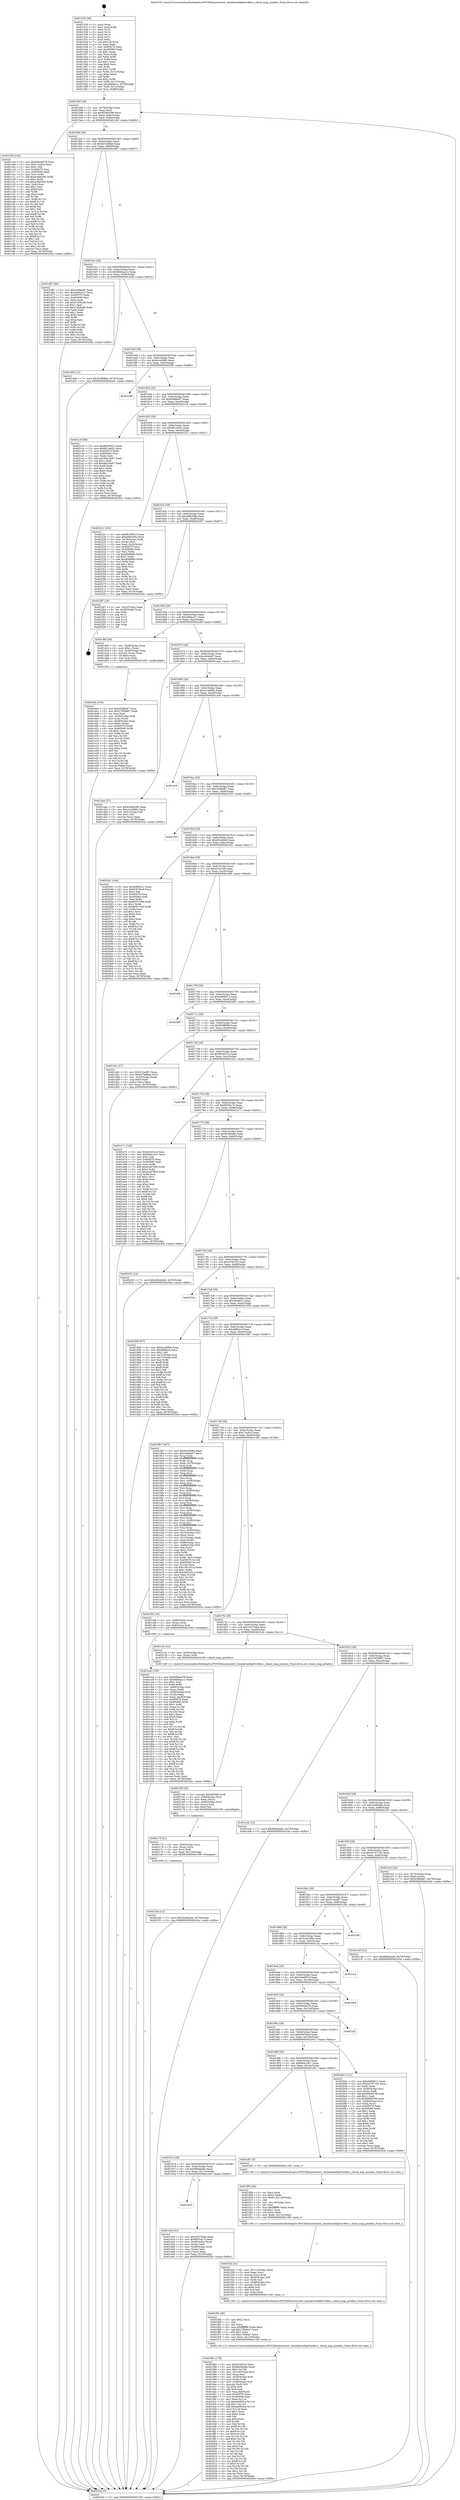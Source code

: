 digraph "0x401530" {
  label = "0x401530 (/mnt/c/Users/mathe/Desktop/tcc/POCII/binaries/extr_linuxkernelbpfverifier.c_check_map_prealloc_Final-ollvm.out::main(0))"
  labelloc = "t"
  node[shape=record]

  Entry [label="",width=0.3,height=0.3,shape=circle,fillcolor=black,style=filled]
  "0x401593" [label="{
     0x401593 [29]\l
     | [instrs]\l
     &nbsp;&nbsp;0x401593 \<+3\>: mov -0x78(%rbp),%eax\l
     &nbsp;&nbsp;0x401596 \<+2\>: mov %eax,%ecx\l
     &nbsp;&nbsp;0x401598 \<+6\>: sub $0x82b6b396,%ecx\l
     &nbsp;&nbsp;0x40159e \<+6\>: mov %eax,-0x8c(%rbp)\l
     &nbsp;&nbsp;0x4015a4 \<+6\>: mov %ecx,-0x90(%rbp)\l
     &nbsp;&nbsp;0x4015aa \<+6\>: je 0000000000401c04 \<main+0x6d4\>\l
  }"]
  "0x401c04" [label="{
     0x401c04 [144]\l
     | [instrs]\l
     &nbsp;&nbsp;0x401c04 \<+5\>: mov $0x606dad76,%eax\l
     &nbsp;&nbsp;0x401c09 \<+5\>: mov $0xc7ac6ce,%ecx\l
     &nbsp;&nbsp;0x401c0e \<+2\>: mov $0x1,%dl\l
     &nbsp;&nbsp;0x401c10 \<+7\>: mov 0x405070,%esi\l
     &nbsp;&nbsp;0x401c17 \<+7\>: mov 0x405080,%edi\l
     &nbsp;&nbsp;0x401c1e \<+3\>: mov %esi,%r8d\l
     &nbsp;&nbsp;0x401c21 \<+7\>: add $0xec9ed390,%r8d\l
     &nbsp;&nbsp;0x401c28 \<+4\>: sub $0x1,%r8d\l
     &nbsp;&nbsp;0x401c2c \<+7\>: sub $0xec9ed390,%r8d\l
     &nbsp;&nbsp;0x401c33 \<+4\>: imul %r8d,%esi\l
     &nbsp;&nbsp;0x401c37 \<+3\>: and $0x1,%esi\l
     &nbsp;&nbsp;0x401c3a \<+3\>: cmp $0x0,%esi\l
     &nbsp;&nbsp;0x401c3d \<+4\>: sete %r9b\l
     &nbsp;&nbsp;0x401c41 \<+3\>: cmp $0xa,%edi\l
     &nbsp;&nbsp;0x401c44 \<+4\>: setl %r10b\l
     &nbsp;&nbsp;0x401c48 \<+3\>: mov %r9b,%r11b\l
     &nbsp;&nbsp;0x401c4b \<+4\>: xor $0xff,%r11b\l
     &nbsp;&nbsp;0x401c4f \<+3\>: mov %r10b,%bl\l
     &nbsp;&nbsp;0x401c52 \<+3\>: xor $0xff,%bl\l
     &nbsp;&nbsp;0x401c55 \<+3\>: xor $0x1,%dl\l
     &nbsp;&nbsp;0x401c58 \<+3\>: mov %r11b,%r14b\l
     &nbsp;&nbsp;0x401c5b \<+4\>: and $0xff,%r14b\l
     &nbsp;&nbsp;0x401c5f \<+3\>: and %dl,%r9b\l
     &nbsp;&nbsp;0x401c62 \<+3\>: mov %bl,%r15b\l
     &nbsp;&nbsp;0x401c65 \<+4\>: and $0xff,%r15b\l
     &nbsp;&nbsp;0x401c69 \<+3\>: and %dl,%r10b\l
     &nbsp;&nbsp;0x401c6c \<+3\>: or %r9b,%r14b\l
     &nbsp;&nbsp;0x401c6f \<+3\>: or %r10b,%r15b\l
     &nbsp;&nbsp;0x401c72 \<+3\>: xor %r15b,%r14b\l
     &nbsp;&nbsp;0x401c75 \<+3\>: or %bl,%r11b\l
     &nbsp;&nbsp;0x401c78 \<+4\>: xor $0xff,%r11b\l
     &nbsp;&nbsp;0x401c7c \<+3\>: or $0x1,%dl\l
     &nbsp;&nbsp;0x401c7f \<+3\>: and %dl,%r11b\l
     &nbsp;&nbsp;0x401c82 \<+3\>: or %r11b,%r14b\l
     &nbsp;&nbsp;0x401c85 \<+4\>: test $0x1,%r14b\l
     &nbsp;&nbsp;0x401c89 \<+3\>: cmovne %ecx,%eax\l
     &nbsp;&nbsp;0x401c8c \<+3\>: mov %eax,-0x78(%rbp)\l
     &nbsp;&nbsp;0x401c8f \<+5\>: jmp 000000000040243e \<main+0xf0e\>\l
  }"]
  "0x4015b0" [label="{
     0x4015b0 [28]\l
     | [instrs]\l
     &nbsp;&nbsp;0x4015b0 \<+5\>: jmp 00000000004015b5 \<main+0x85\>\l
     &nbsp;&nbsp;0x4015b5 \<+6\>: mov -0x8c(%rbp),%eax\l
     &nbsp;&nbsp;0x4015bb \<+5\>: sub $0x847e68ab,%eax\l
     &nbsp;&nbsp;0x4015c0 \<+6\>: mov %eax,-0x94(%rbp)\l
     &nbsp;&nbsp;0x4015c6 \<+6\>: je 0000000000401d67 \<main+0x837\>\l
  }"]
  Exit [label="",width=0.3,height=0.3,shape=circle,fillcolor=black,style=filled,peripheries=2]
  "0x401d67" [label="{
     0x401d67 [88]\l
     | [instrs]\l
     &nbsp;&nbsp;0x401d67 \<+5\>: mov $0xcf39bb87,%eax\l
     &nbsp;&nbsp;0x401d6c \<+5\>: mov $0xa90bce27,%ecx\l
     &nbsp;&nbsp;0x401d71 \<+7\>: mov 0x405070,%edx\l
     &nbsp;&nbsp;0x401d78 \<+7\>: mov 0x405080,%esi\l
     &nbsp;&nbsp;0x401d7f \<+2\>: mov %edx,%edi\l
     &nbsp;&nbsp;0x401d81 \<+6\>: add $0xa7d26cd9,%edi\l
     &nbsp;&nbsp;0x401d87 \<+3\>: sub $0x1,%edi\l
     &nbsp;&nbsp;0x401d8a \<+6\>: sub $0xa7d26cd9,%edi\l
     &nbsp;&nbsp;0x401d90 \<+3\>: imul %edi,%edx\l
     &nbsp;&nbsp;0x401d93 \<+3\>: and $0x1,%edx\l
     &nbsp;&nbsp;0x401d96 \<+3\>: cmp $0x0,%edx\l
     &nbsp;&nbsp;0x401d99 \<+4\>: sete %r8b\l
     &nbsp;&nbsp;0x401d9d \<+3\>: cmp $0xa,%esi\l
     &nbsp;&nbsp;0x401da0 \<+4\>: setl %r9b\l
     &nbsp;&nbsp;0x401da4 \<+3\>: mov %r8b,%r10b\l
     &nbsp;&nbsp;0x401da7 \<+3\>: and %r9b,%r10b\l
     &nbsp;&nbsp;0x401daa \<+3\>: xor %r9b,%r8b\l
     &nbsp;&nbsp;0x401dad \<+3\>: or %r8b,%r10b\l
     &nbsp;&nbsp;0x401db0 \<+4\>: test $0x1,%r10b\l
     &nbsp;&nbsp;0x401db4 \<+3\>: cmovne %ecx,%eax\l
     &nbsp;&nbsp;0x401db7 \<+3\>: mov %eax,-0x78(%rbp)\l
     &nbsp;&nbsp;0x401dba \<+5\>: jmp 000000000040243e \<main+0xf0e\>\l
  }"]
  "0x4015cc" [label="{
     0x4015cc [28]\l
     | [instrs]\l
     &nbsp;&nbsp;0x4015cc \<+5\>: jmp 00000000004015d1 \<main+0xa1\>\l
     &nbsp;&nbsp;0x4015d1 \<+6\>: mov -0x8c(%rbp),%eax\l
     &nbsp;&nbsp;0x4015d7 \<+5\>: sub $0x884baa12,%eax\l
     &nbsp;&nbsp;0x4015dc \<+6\>: mov %eax,-0x98(%rbp)\l
     &nbsp;&nbsp;0x4015e2 \<+6\>: je 0000000000401d40 \<main+0x810\>\l
  }"]
  "0x40218a" [label="{
     0x40218a [12]\l
     | [instrs]\l
     &nbsp;&nbsp;0x40218a \<+7\>: movl $0x2a485a4d,-0x78(%rbp)\l
     &nbsp;&nbsp;0x402191 \<+5\>: jmp 000000000040243e \<main+0xf0e\>\l
  }"]
  "0x401d40" [label="{
     0x401d40 [12]\l
     | [instrs]\l
     &nbsp;&nbsp;0x401d40 \<+7\>: movl $0xf54f886d,-0x78(%rbp)\l
     &nbsp;&nbsp;0x401d47 \<+5\>: jmp 000000000040243e \<main+0xf0e\>\l
  }"]
  "0x4015e8" [label="{
     0x4015e8 [28]\l
     | [instrs]\l
     &nbsp;&nbsp;0x4015e8 \<+5\>: jmp 00000000004015ed \<main+0xbd\>\l
     &nbsp;&nbsp;0x4015ed \<+6\>: mov -0x8c(%rbp),%eax\l
     &nbsp;&nbsp;0x4015f3 \<+5\>: sub $0x8ccd5f66,%eax\l
     &nbsp;&nbsp;0x4015f8 \<+6\>: mov %eax,-0x9c(%rbp)\l
     &nbsp;&nbsp;0x4015fe \<+6\>: je 0000000000402299 \<main+0xd69\>\l
  }"]
  "0x402175" [label="{
     0x402175 [21]\l
     | [instrs]\l
     &nbsp;&nbsp;0x402175 \<+4\>: mov -0x50(%rbp),%rcx\l
     &nbsp;&nbsp;0x402179 \<+3\>: mov (%rcx),%rcx\l
     &nbsp;&nbsp;0x40217c \<+3\>: mov %rcx,%rdi\l
     &nbsp;&nbsp;0x40217f \<+6\>: mov %eax,-0x124(%rbp)\l
     &nbsp;&nbsp;0x402185 \<+5\>: call 0000000000401030 \<free@plt\>\l
     | [calls]\l
     &nbsp;&nbsp;0x401030 \{1\} (unknown)\l
  }"]
  "0x402299" [label="{
     0x402299\l
  }", style=dashed]
  "0x401604" [label="{
     0x401604 [28]\l
     | [instrs]\l
     &nbsp;&nbsp;0x401604 \<+5\>: jmp 0000000000401609 \<main+0xd9\>\l
     &nbsp;&nbsp;0x401609 \<+6\>: mov -0x8c(%rbp),%eax\l
     &nbsp;&nbsp;0x40160f \<+5\>: sub $0x938fbe87,%eax\l
     &nbsp;&nbsp;0x401614 \<+6\>: mov %eax,-0xa0(%rbp)\l
     &nbsp;&nbsp;0x40161a \<+6\>: je 00000000004021c9 \<main+0xc99\>\l
  }"]
  "0x402158" [label="{
     0x402158 [29]\l
     | [instrs]\l
     &nbsp;&nbsp;0x402158 \<+10\>: movabs $0x4030b6,%rdi\l
     &nbsp;&nbsp;0x402162 \<+4\>: mov -0x40(%rbp),%rcx\l
     &nbsp;&nbsp;0x402166 \<+2\>: mov %eax,(%rcx)\l
     &nbsp;&nbsp;0x402168 \<+4\>: mov -0x40(%rbp),%rcx\l
     &nbsp;&nbsp;0x40216c \<+2\>: mov (%rcx),%esi\l
     &nbsp;&nbsp;0x40216e \<+2\>: mov $0x0,%al\l
     &nbsp;&nbsp;0x402170 \<+5\>: call 0000000000401040 \<printf@plt\>\l
     | [calls]\l
     &nbsp;&nbsp;0x401040 \{1\} (unknown)\l
  }"]
  "0x4021c9" [label="{
     0x4021c9 [88]\l
     | [instrs]\l
     &nbsp;&nbsp;0x4021c9 \<+5\>: mov $0xf6c90522,%eax\l
     &nbsp;&nbsp;0x4021ce \<+5\>: mov $0x9f1c4d2c,%ecx\l
     &nbsp;&nbsp;0x4021d3 \<+7\>: mov 0x405070,%edx\l
     &nbsp;&nbsp;0x4021da \<+7\>: mov 0x405080,%esi\l
     &nbsp;&nbsp;0x4021e1 \<+2\>: mov %edx,%edi\l
     &nbsp;&nbsp;0x4021e3 \<+6\>: add $0x4ba24a67,%edi\l
     &nbsp;&nbsp;0x4021e9 \<+3\>: sub $0x1,%edi\l
     &nbsp;&nbsp;0x4021ec \<+6\>: sub $0x4ba24a67,%edi\l
     &nbsp;&nbsp;0x4021f2 \<+3\>: imul %edi,%edx\l
     &nbsp;&nbsp;0x4021f5 \<+3\>: and $0x1,%edx\l
     &nbsp;&nbsp;0x4021f8 \<+3\>: cmp $0x0,%edx\l
     &nbsp;&nbsp;0x4021fb \<+4\>: sete %r8b\l
     &nbsp;&nbsp;0x4021ff \<+3\>: cmp $0xa,%esi\l
     &nbsp;&nbsp;0x402202 \<+4\>: setl %r9b\l
     &nbsp;&nbsp;0x402206 \<+3\>: mov %r8b,%r10b\l
     &nbsp;&nbsp;0x402209 \<+3\>: and %r9b,%r10b\l
     &nbsp;&nbsp;0x40220c \<+3\>: xor %r9b,%r8b\l
     &nbsp;&nbsp;0x40220f \<+3\>: or %r8b,%r10b\l
     &nbsp;&nbsp;0x402212 \<+4\>: test $0x1,%r10b\l
     &nbsp;&nbsp;0x402216 \<+3\>: cmovne %ecx,%eax\l
     &nbsp;&nbsp;0x402219 \<+3\>: mov %eax,-0x78(%rbp)\l
     &nbsp;&nbsp;0x40221c \<+5\>: jmp 000000000040243e \<main+0xf0e\>\l
  }"]
  "0x401620" [label="{
     0x401620 [28]\l
     | [instrs]\l
     &nbsp;&nbsp;0x401620 \<+5\>: jmp 0000000000401625 \<main+0xf5\>\l
     &nbsp;&nbsp;0x401625 \<+6\>: mov -0x8c(%rbp),%eax\l
     &nbsp;&nbsp;0x40162b \<+5\>: sub $0x9f1c4d2c,%eax\l
     &nbsp;&nbsp;0x401630 \<+6\>: mov %eax,-0xa4(%rbp)\l
     &nbsp;&nbsp;0x401636 \<+6\>: je 0000000000402221 \<main+0xcf1\>\l
  }"]
  "0x401f83" [label="{
     0x401f83 [178]\l
     | [instrs]\l
     &nbsp;&nbsp;0x401f83 \<+5\>: mov $0x203052d,%ecx\l
     &nbsp;&nbsp;0x401f88 \<+5\>: mov $0xfb49d4de,%edx\l
     &nbsp;&nbsp;0x401f8d \<+3\>: mov $0x1,%r10b\l
     &nbsp;&nbsp;0x401f90 \<+6\>: mov -0x120(%rbp),%esi\l
     &nbsp;&nbsp;0x401f96 \<+3\>: imul %eax,%esi\l
     &nbsp;&nbsp;0x401f99 \<+4\>: mov -0x50(%rbp),%rdi\l
     &nbsp;&nbsp;0x401f9d \<+3\>: mov (%rdi),%rdi\l
     &nbsp;&nbsp;0x401fa0 \<+4\>: mov -0x48(%rbp),%r8\l
     &nbsp;&nbsp;0x401fa4 \<+3\>: movslq (%r8),%r8\l
     &nbsp;&nbsp;0x401fa7 \<+4\>: shl $0x4,%r8\l
     &nbsp;&nbsp;0x401fab \<+3\>: add %r8,%rdi\l
     &nbsp;&nbsp;0x401fae \<+3\>: mov %esi,0x8(%rdi)\l
     &nbsp;&nbsp;0x401fb1 \<+7\>: mov 0x405070,%eax\l
     &nbsp;&nbsp;0x401fb8 \<+7\>: mov 0x405080,%esi\l
     &nbsp;&nbsp;0x401fbf \<+3\>: mov %eax,%r11d\l
     &nbsp;&nbsp;0x401fc2 \<+7\>: sub $0xda095fca,%r11d\l
     &nbsp;&nbsp;0x401fc9 \<+4\>: sub $0x1,%r11d\l
     &nbsp;&nbsp;0x401fcd \<+7\>: add $0xda095fca,%r11d\l
     &nbsp;&nbsp;0x401fd4 \<+4\>: imul %r11d,%eax\l
     &nbsp;&nbsp;0x401fd8 \<+3\>: and $0x1,%eax\l
     &nbsp;&nbsp;0x401fdb \<+3\>: cmp $0x0,%eax\l
     &nbsp;&nbsp;0x401fde \<+3\>: sete %bl\l
     &nbsp;&nbsp;0x401fe1 \<+3\>: cmp $0xa,%esi\l
     &nbsp;&nbsp;0x401fe4 \<+4\>: setl %r14b\l
     &nbsp;&nbsp;0x401fe8 \<+3\>: mov %bl,%r15b\l
     &nbsp;&nbsp;0x401feb \<+4\>: xor $0xff,%r15b\l
     &nbsp;&nbsp;0x401fef \<+3\>: mov %r14b,%r12b\l
     &nbsp;&nbsp;0x401ff2 \<+4\>: xor $0xff,%r12b\l
     &nbsp;&nbsp;0x401ff6 \<+4\>: xor $0x0,%r10b\l
     &nbsp;&nbsp;0x401ffa \<+3\>: mov %r15b,%r13b\l
     &nbsp;&nbsp;0x401ffd \<+4\>: and $0x0,%r13b\l
     &nbsp;&nbsp;0x402001 \<+3\>: and %r10b,%bl\l
     &nbsp;&nbsp;0x402004 \<+3\>: mov %r12b,%al\l
     &nbsp;&nbsp;0x402007 \<+2\>: and $0x0,%al\l
     &nbsp;&nbsp;0x402009 \<+3\>: and %r10b,%r14b\l
     &nbsp;&nbsp;0x40200c \<+3\>: or %bl,%r13b\l
     &nbsp;&nbsp;0x40200f \<+3\>: or %r14b,%al\l
     &nbsp;&nbsp;0x402012 \<+3\>: xor %al,%r13b\l
     &nbsp;&nbsp;0x402015 \<+3\>: or %r12b,%r15b\l
     &nbsp;&nbsp;0x402018 \<+4\>: xor $0xff,%r15b\l
     &nbsp;&nbsp;0x40201c \<+4\>: or $0x0,%r10b\l
     &nbsp;&nbsp;0x402020 \<+3\>: and %r10b,%r15b\l
     &nbsp;&nbsp;0x402023 \<+3\>: or %r15b,%r13b\l
     &nbsp;&nbsp;0x402026 \<+4\>: test $0x1,%r13b\l
     &nbsp;&nbsp;0x40202a \<+3\>: cmovne %edx,%ecx\l
     &nbsp;&nbsp;0x40202d \<+3\>: mov %ecx,-0x78(%rbp)\l
     &nbsp;&nbsp;0x402030 \<+5\>: jmp 000000000040243e \<main+0xf0e\>\l
  }"]
  "0x402221" [label="{
     0x402221 [102]\l
     | [instrs]\l
     &nbsp;&nbsp;0x402221 \<+5\>: mov $0xf6c90522,%eax\l
     &nbsp;&nbsp;0x402226 \<+5\>: mov $0xa0fb5d9a,%ecx\l
     &nbsp;&nbsp;0x40222b \<+4\>: mov -0x70(%rbp),%rdx\l
     &nbsp;&nbsp;0x40222f \<+2\>: mov (%rdx),%esi\l
     &nbsp;&nbsp;0x402231 \<+3\>: mov %esi,-0x2c(%rbp)\l
     &nbsp;&nbsp;0x402234 \<+7\>: mov 0x405070,%esi\l
     &nbsp;&nbsp;0x40223b \<+7\>: mov 0x405080,%edi\l
     &nbsp;&nbsp;0x402242 \<+3\>: mov %esi,%r8d\l
     &nbsp;&nbsp;0x402245 \<+7\>: sub $0xdf4f66fb,%r8d\l
     &nbsp;&nbsp;0x40224c \<+4\>: sub $0x1,%r8d\l
     &nbsp;&nbsp;0x402250 \<+7\>: add $0xdf4f66fb,%r8d\l
     &nbsp;&nbsp;0x402257 \<+4\>: imul %r8d,%esi\l
     &nbsp;&nbsp;0x40225b \<+3\>: and $0x1,%esi\l
     &nbsp;&nbsp;0x40225e \<+3\>: cmp $0x0,%esi\l
     &nbsp;&nbsp;0x402261 \<+4\>: sete %r9b\l
     &nbsp;&nbsp;0x402265 \<+3\>: cmp $0xa,%edi\l
     &nbsp;&nbsp;0x402268 \<+4\>: setl %r10b\l
     &nbsp;&nbsp;0x40226c \<+3\>: mov %r9b,%r11b\l
     &nbsp;&nbsp;0x40226f \<+3\>: and %r10b,%r11b\l
     &nbsp;&nbsp;0x402272 \<+3\>: xor %r10b,%r9b\l
     &nbsp;&nbsp;0x402275 \<+3\>: or %r9b,%r11b\l
     &nbsp;&nbsp;0x402278 \<+4\>: test $0x1,%r11b\l
     &nbsp;&nbsp;0x40227c \<+3\>: cmovne %ecx,%eax\l
     &nbsp;&nbsp;0x40227f \<+3\>: mov %eax,-0x78(%rbp)\l
     &nbsp;&nbsp;0x402282 \<+5\>: jmp 000000000040243e \<main+0xf0e\>\l
  }"]
  "0x40163c" [label="{
     0x40163c [28]\l
     | [instrs]\l
     &nbsp;&nbsp;0x40163c \<+5\>: jmp 0000000000401641 \<main+0x111\>\l
     &nbsp;&nbsp;0x401641 \<+6\>: mov -0x8c(%rbp),%eax\l
     &nbsp;&nbsp;0x401647 \<+5\>: sub $0xa0fb5d9a,%eax\l
     &nbsp;&nbsp;0x40164c \<+6\>: mov %eax,-0xa8(%rbp)\l
     &nbsp;&nbsp;0x401652 \<+6\>: je 0000000000402287 \<main+0xd57\>\l
  }"]
  "0x401f5b" [label="{
     0x401f5b [40]\l
     | [instrs]\l
     &nbsp;&nbsp;0x401f5b \<+5\>: mov $0x2,%ecx\l
     &nbsp;&nbsp;0x401f60 \<+1\>: cltd\l
     &nbsp;&nbsp;0x401f61 \<+2\>: idiv %ecx\l
     &nbsp;&nbsp;0x401f63 \<+6\>: imul $0xfffffffe,%edx,%ecx\l
     &nbsp;&nbsp;0x401f69 \<+6\>: add $0x17fc8ea7,%ecx\l
     &nbsp;&nbsp;0x401f6f \<+3\>: add $0x1,%ecx\l
     &nbsp;&nbsp;0x401f72 \<+6\>: sub $0x17fc8ea7,%ecx\l
     &nbsp;&nbsp;0x401f78 \<+6\>: mov %ecx,-0x120(%rbp)\l
     &nbsp;&nbsp;0x401f7e \<+5\>: call 0000000000401160 \<next_i\>\l
     | [calls]\l
     &nbsp;&nbsp;0x401160 \{1\} (/mnt/c/Users/mathe/Desktop/tcc/POCII/binaries/extr_linuxkernelbpfverifier.c_check_map_prealloc_Final-ollvm.out::next_i)\l
  }"]
  "0x402287" [label="{
     0x402287 [18]\l
     | [instrs]\l
     &nbsp;&nbsp;0x402287 \<+3\>: mov -0x2c(%rbp),%eax\l
     &nbsp;&nbsp;0x40228a \<+4\>: lea -0x28(%rbp),%rsp\l
     &nbsp;&nbsp;0x40228e \<+1\>: pop %rbx\l
     &nbsp;&nbsp;0x40228f \<+2\>: pop %r12\l
     &nbsp;&nbsp;0x402291 \<+2\>: pop %r13\l
     &nbsp;&nbsp;0x402293 \<+2\>: pop %r14\l
     &nbsp;&nbsp;0x402295 \<+2\>: pop %r15\l
     &nbsp;&nbsp;0x402297 \<+1\>: pop %rbp\l
     &nbsp;&nbsp;0x402298 \<+1\>: ret\l
  }"]
  "0x401658" [label="{
     0x401658 [28]\l
     | [instrs]\l
     &nbsp;&nbsp;0x401658 \<+5\>: jmp 000000000040165d \<main+0x12d\>\l
     &nbsp;&nbsp;0x40165d \<+6\>: mov -0x8c(%rbp),%eax\l
     &nbsp;&nbsp;0x401663 \<+5\>: sub $0xa90bce27,%eax\l
     &nbsp;&nbsp;0x401668 \<+6\>: mov %eax,-0xac(%rbp)\l
     &nbsp;&nbsp;0x40166e \<+6\>: je 0000000000401dbf \<main+0x88f\>\l
  }"]
  "0x401f32" [label="{
     0x401f32 [41]\l
     | [instrs]\l
     &nbsp;&nbsp;0x401f32 \<+6\>: mov -0x11c(%rbp),%ecx\l
     &nbsp;&nbsp;0x401f38 \<+3\>: imul %eax,%ecx\l
     &nbsp;&nbsp;0x401f3b \<+3\>: movslq %ecx,%rdi\l
     &nbsp;&nbsp;0x401f3e \<+4\>: mov -0x50(%rbp),%r8\l
     &nbsp;&nbsp;0x401f42 \<+3\>: mov (%r8),%r8\l
     &nbsp;&nbsp;0x401f45 \<+4\>: mov -0x48(%rbp),%r9\l
     &nbsp;&nbsp;0x401f49 \<+3\>: movslq (%r9),%r9\l
     &nbsp;&nbsp;0x401f4c \<+4\>: shl $0x4,%r9\l
     &nbsp;&nbsp;0x401f50 \<+3\>: add %r9,%r8\l
     &nbsp;&nbsp;0x401f53 \<+3\>: mov %rdi,(%r8)\l
     &nbsp;&nbsp;0x401f56 \<+5\>: call 0000000000401160 \<next_i\>\l
     | [calls]\l
     &nbsp;&nbsp;0x401160 \{1\} (/mnt/c/Users/mathe/Desktop/tcc/POCII/binaries/extr_linuxkernelbpfverifier.c_check_map_prealloc_Final-ollvm.out::next_i)\l
  }"]
  "0x401dbf" [label="{
     0x401dbf [29]\l
     | [instrs]\l
     &nbsp;&nbsp;0x401dbf \<+4\>: mov -0x58(%rbp),%rax\l
     &nbsp;&nbsp;0x401dc3 \<+6\>: movl $0x1,(%rax)\l
     &nbsp;&nbsp;0x401dc9 \<+4\>: mov -0x58(%rbp),%rax\l
     &nbsp;&nbsp;0x401dcd \<+3\>: movslq (%rax),%rax\l
     &nbsp;&nbsp;0x401dd0 \<+4\>: shl $0x4,%rax\l
     &nbsp;&nbsp;0x401dd4 \<+3\>: mov %rax,%rdi\l
     &nbsp;&nbsp;0x401dd7 \<+5\>: call 0000000000401050 \<malloc@plt\>\l
     | [calls]\l
     &nbsp;&nbsp;0x401050 \{1\} (unknown)\l
  }"]
  "0x401674" [label="{
     0x401674 [28]\l
     | [instrs]\l
     &nbsp;&nbsp;0x401674 \<+5\>: jmp 0000000000401679 \<main+0x149\>\l
     &nbsp;&nbsp;0x401679 \<+6\>: mov -0x8c(%rbp),%eax\l
     &nbsp;&nbsp;0x40167f \<+5\>: sub $0xc40efa47,%eax\l
     &nbsp;&nbsp;0x401684 \<+6\>: mov %eax,-0xb0(%rbp)\l
     &nbsp;&nbsp;0x40168a \<+6\>: je 0000000000401aae \<main+0x57e\>\l
  }"]
  "0x401f06" [label="{
     0x401f06 [44]\l
     | [instrs]\l
     &nbsp;&nbsp;0x401f06 \<+2\>: xor %ecx,%ecx\l
     &nbsp;&nbsp;0x401f08 \<+5\>: mov $0x2,%edx\l
     &nbsp;&nbsp;0x401f0d \<+6\>: mov %edx,-0x118(%rbp)\l
     &nbsp;&nbsp;0x401f13 \<+1\>: cltd\l
     &nbsp;&nbsp;0x401f14 \<+6\>: mov -0x118(%rbp),%esi\l
     &nbsp;&nbsp;0x401f1a \<+2\>: idiv %esi\l
     &nbsp;&nbsp;0x401f1c \<+6\>: imul $0xfffffffe,%edx,%edx\l
     &nbsp;&nbsp;0x401f22 \<+3\>: sub $0x1,%ecx\l
     &nbsp;&nbsp;0x401f25 \<+2\>: sub %ecx,%edx\l
     &nbsp;&nbsp;0x401f27 \<+6\>: mov %edx,-0x11c(%rbp)\l
     &nbsp;&nbsp;0x401f2d \<+5\>: call 0000000000401160 \<next_i\>\l
     | [calls]\l
     &nbsp;&nbsp;0x401160 \{1\} (/mnt/c/Users/mathe/Desktop/tcc/POCII/binaries/extr_linuxkernelbpfverifier.c_check_map_prealloc_Final-ollvm.out::next_i)\l
  }"]
  "0x401aae" [label="{
     0x401aae [27]\l
     | [instrs]\l
     &nbsp;&nbsp;0x401aae \<+5\>: mov $0x82b6b396,%eax\l
     &nbsp;&nbsp;0x401ab3 \<+5\>: mov $0xcc1a680a,%ecx\l
     &nbsp;&nbsp;0x401ab8 \<+3\>: mov -0x31(%rbp),%dl\l
     &nbsp;&nbsp;0x401abb \<+3\>: test $0x1,%dl\l
     &nbsp;&nbsp;0x401abe \<+3\>: cmovne %ecx,%eax\l
     &nbsp;&nbsp;0x401ac1 \<+3\>: mov %eax,-0x78(%rbp)\l
     &nbsp;&nbsp;0x401ac4 \<+5\>: jmp 000000000040243e \<main+0xf0e\>\l
  }"]
  "0x401690" [label="{
     0x401690 [28]\l
     | [instrs]\l
     &nbsp;&nbsp;0x401690 \<+5\>: jmp 0000000000401695 \<main+0x165\>\l
     &nbsp;&nbsp;0x401695 \<+6\>: mov -0x8c(%rbp),%eax\l
     &nbsp;&nbsp;0x40169b \<+5\>: sub $0xcc1a680a,%eax\l
     &nbsp;&nbsp;0x4016a0 \<+6\>: mov %eax,-0xb4(%rbp)\l
     &nbsp;&nbsp;0x4016a6 \<+6\>: je 0000000000401ac9 \<main+0x599\>\l
  }"]
  "0x401930" [label="{
     0x401930\l
  }", style=dashed]
  "0x401ac9" [label="{
     0x401ac9\l
  }", style=dashed]
  "0x4016ac" [label="{
     0x4016ac [28]\l
     | [instrs]\l
     &nbsp;&nbsp;0x4016ac \<+5\>: jmp 00000000004016b1 \<main+0x181\>\l
     &nbsp;&nbsp;0x4016b1 \<+6\>: mov -0x8c(%rbp),%eax\l
     &nbsp;&nbsp;0x4016b7 \<+5\>: sub $0xcf39bb87,%eax\l
     &nbsp;&nbsp;0x4016bc \<+6\>: mov %eax,-0xb8(%rbp)\l
     &nbsp;&nbsp;0x4016c2 \<+6\>: je 0000000000402320 \<main+0xdf0\>\l
  }"]
  "0x401e50" [label="{
     0x401e50 [33]\l
     | [instrs]\l
     &nbsp;&nbsp;0x401e50 \<+5\>: mov $0x23575eda,%eax\l
     &nbsp;&nbsp;0x401e55 \<+5\>: mov $0xf935dc7e,%ecx\l
     &nbsp;&nbsp;0x401e5a \<+4\>: mov -0x48(%rbp),%rdx\l
     &nbsp;&nbsp;0x401e5e \<+2\>: mov (%rdx),%esi\l
     &nbsp;&nbsp;0x401e60 \<+4\>: mov -0x58(%rbp),%rdx\l
     &nbsp;&nbsp;0x401e64 \<+2\>: cmp (%rdx),%esi\l
     &nbsp;&nbsp;0x401e66 \<+3\>: cmovl %ecx,%eax\l
     &nbsp;&nbsp;0x401e69 \<+3\>: mov %eax,-0x78(%rbp)\l
     &nbsp;&nbsp;0x401e6c \<+5\>: jmp 000000000040243e \<main+0xf0e\>\l
  }"]
  "0x402320" [label="{
     0x402320\l
  }", style=dashed]
  "0x4016c8" [label="{
     0x4016c8 [28]\l
     | [instrs]\l
     &nbsp;&nbsp;0x4016c8 \<+5\>: jmp 00000000004016cd \<main+0x19d\>\l
     &nbsp;&nbsp;0x4016cd \<+6\>: mov -0x8c(%rbp),%eax\l
     &nbsp;&nbsp;0x4016d3 \<+5\>: sub $0xd5dcb6e9,%eax\l
     &nbsp;&nbsp;0x4016d8 \<+6\>: mov %eax,-0xbc(%rbp)\l
     &nbsp;&nbsp;0x4016de \<+6\>: je 0000000000402041 \<main+0xb11\>\l
  }"]
  "0x401914" [label="{
     0x401914 [28]\l
     | [instrs]\l
     &nbsp;&nbsp;0x401914 \<+5\>: jmp 0000000000401919 \<main+0x3e9\>\l
     &nbsp;&nbsp;0x401919 \<+6\>: mov -0x8c(%rbp),%eax\l
     &nbsp;&nbsp;0x40191f \<+5\>: sub $0x68bbba6c,%eax\l
     &nbsp;&nbsp;0x401924 \<+6\>: mov %eax,-0x110(%rbp)\l
     &nbsp;&nbsp;0x40192a \<+6\>: je 0000000000401e50 \<main+0x920\>\l
  }"]
  "0x402041" [label="{
     0x402041 [144]\l
     | [instrs]\l
     &nbsp;&nbsp;0x402041 \<+5\>: mov $0xe680f412,%eax\l
     &nbsp;&nbsp;0x402046 \<+5\>: mov $0x6367fec0,%ecx\l
     &nbsp;&nbsp;0x40204b \<+2\>: mov $0x1,%dl\l
     &nbsp;&nbsp;0x40204d \<+7\>: mov 0x405070,%esi\l
     &nbsp;&nbsp;0x402054 \<+7\>: mov 0x405080,%edi\l
     &nbsp;&nbsp;0x40205b \<+3\>: mov %esi,%r8d\l
     &nbsp;&nbsp;0x40205e \<+7\>: add $0x805c7e9e,%r8d\l
     &nbsp;&nbsp;0x402065 \<+4\>: sub $0x1,%r8d\l
     &nbsp;&nbsp;0x402069 \<+7\>: sub $0x805c7e9e,%r8d\l
     &nbsp;&nbsp;0x402070 \<+4\>: imul %r8d,%esi\l
     &nbsp;&nbsp;0x402074 \<+3\>: and $0x1,%esi\l
     &nbsp;&nbsp;0x402077 \<+3\>: cmp $0x0,%esi\l
     &nbsp;&nbsp;0x40207a \<+4\>: sete %r9b\l
     &nbsp;&nbsp;0x40207e \<+3\>: cmp $0xa,%edi\l
     &nbsp;&nbsp;0x402081 \<+4\>: setl %r10b\l
     &nbsp;&nbsp;0x402085 \<+3\>: mov %r9b,%r11b\l
     &nbsp;&nbsp;0x402088 \<+4\>: xor $0xff,%r11b\l
     &nbsp;&nbsp;0x40208c \<+3\>: mov %r10b,%bl\l
     &nbsp;&nbsp;0x40208f \<+3\>: xor $0xff,%bl\l
     &nbsp;&nbsp;0x402092 \<+3\>: xor $0x1,%dl\l
     &nbsp;&nbsp;0x402095 \<+3\>: mov %r11b,%r14b\l
     &nbsp;&nbsp;0x402098 \<+4\>: and $0xff,%r14b\l
     &nbsp;&nbsp;0x40209c \<+3\>: and %dl,%r9b\l
     &nbsp;&nbsp;0x40209f \<+3\>: mov %bl,%r15b\l
     &nbsp;&nbsp;0x4020a2 \<+4\>: and $0xff,%r15b\l
     &nbsp;&nbsp;0x4020a6 \<+3\>: and %dl,%r10b\l
     &nbsp;&nbsp;0x4020a9 \<+3\>: or %r9b,%r14b\l
     &nbsp;&nbsp;0x4020ac \<+3\>: or %r10b,%r15b\l
     &nbsp;&nbsp;0x4020af \<+3\>: xor %r15b,%r14b\l
     &nbsp;&nbsp;0x4020b2 \<+3\>: or %bl,%r11b\l
     &nbsp;&nbsp;0x4020b5 \<+4\>: xor $0xff,%r11b\l
     &nbsp;&nbsp;0x4020b9 \<+3\>: or $0x1,%dl\l
     &nbsp;&nbsp;0x4020bc \<+3\>: and %dl,%r11b\l
     &nbsp;&nbsp;0x4020bf \<+3\>: or %r11b,%r14b\l
     &nbsp;&nbsp;0x4020c2 \<+4\>: test $0x1,%r14b\l
     &nbsp;&nbsp;0x4020c6 \<+3\>: cmovne %ecx,%eax\l
     &nbsp;&nbsp;0x4020c9 \<+3\>: mov %eax,-0x78(%rbp)\l
     &nbsp;&nbsp;0x4020cc \<+5\>: jmp 000000000040243e \<main+0xf0e\>\l
  }"]
  "0x4016e4" [label="{
     0x4016e4 [28]\l
     | [instrs]\l
     &nbsp;&nbsp;0x4016e4 \<+5\>: jmp 00000000004016e9 \<main+0x1b9\>\l
     &nbsp;&nbsp;0x4016e9 \<+6\>: mov -0x8c(%rbp),%eax\l
     &nbsp;&nbsp;0x4016ef \<+5\>: sub $0xe23a7efc,%eax\l
     &nbsp;&nbsp;0x4016f4 \<+6\>: mov %eax,-0xc0(%rbp)\l
     &nbsp;&nbsp;0x4016fa \<+6\>: je 0000000000401bf8 \<main+0x6c8\>\l
  }"]
  "0x401f01" [label="{
     0x401f01 [5]\l
     | [instrs]\l
     &nbsp;&nbsp;0x401f01 \<+5\>: call 0000000000401160 \<next_i\>\l
     | [calls]\l
     &nbsp;&nbsp;0x401160 \{1\} (/mnt/c/Users/mathe/Desktop/tcc/POCII/binaries/extr_linuxkernelbpfverifier.c_check_map_prealloc_Final-ollvm.out::next_i)\l
  }"]
  "0x401bf8" [label="{
     0x401bf8\l
  }", style=dashed]
  "0x401700" [label="{
     0x401700 [28]\l
     | [instrs]\l
     &nbsp;&nbsp;0x401700 \<+5\>: jmp 0000000000401705 \<main+0x1d5\>\l
     &nbsp;&nbsp;0x401705 \<+6\>: mov -0x8c(%rbp),%eax\l
     &nbsp;&nbsp;0x40170b \<+5\>: sub $0xe680f412,%eax\l
     &nbsp;&nbsp;0x401710 \<+6\>: mov %eax,-0xc4(%rbp)\l
     &nbsp;&nbsp;0x401716 \<+6\>: je 0000000000402405 \<main+0xed5\>\l
  }"]
  "0x4018f8" [label="{
     0x4018f8 [28]\l
     | [instrs]\l
     &nbsp;&nbsp;0x4018f8 \<+5\>: jmp 00000000004018fd \<main+0x3cd\>\l
     &nbsp;&nbsp;0x4018fd \<+6\>: mov -0x8c(%rbp),%eax\l
     &nbsp;&nbsp;0x401903 \<+5\>: sub $0x66dc1dc7,%eax\l
     &nbsp;&nbsp;0x401908 \<+6\>: mov %eax,-0x10c(%rbp)\l
     &nbsp;&nbsp;0x40190e \<+6\>: je 0000000000401f01 \<main+0x9d1\>\l
  }"]
  "0x402405" [label="{
     0x402405\l
  }", style=dashed]
  "0x40171c" [label="{
     0x40171c [28]\l
     | [instrs]\l
     &nbsp;&nbsp;0x40171c \<+5\>: jmp 0000000000401721 \<main+0x1f1\>\l
     &nbsp;&nbsp;0x401721 \<+6\>: mov -0x8c(%rbp),%eax\l
     &nbsp;&nbsp;0x401727 \<+5\>: sub $0xf54f886d,%eax\l
     &nbsp;&nbsp;0x40172c \<+6\>: mov %eax,-0xc8(%rbp)\l
     &nbsp;&nbsp;0x401732 \<+6\>: je 0000000000401d4c \<main+0x81c\>\l
  }"]
  "0x4020d1" [label="{
     0x4020d1 [111]\l
     | [instrs]\l
     &nbsp;&nbsp;0x4020d1 \<+5\>: mov $0xe680f412,%eax\l
     &nbsp;&nbsp;0x4020d6 \<+5\>: mov $0x44767145,%ecx\l
     &nbsp;&nbsp;0x4020db \<+2\>: xor %edx,%edx\l
     &nbsp;&nbsp;0x4020dd \<+4\>: mov -0x48(%rbp),%rsi\l
     &nbsp;&nbsp;0x4020e1 \<+2\>: mov (%rsi),%edi\l
     &nbsp;&nbsp;0x4020e3 \<+6\>: add $0x8908d7fb,%edi\l
     &nbsp;&nbsp;0x4020e9 \<+3\>: add $0x1,%edi\l
     &nbsp;&nbsp;0x4020ec \<+6\>: sub $0x8908d7fb,%edi\l
     &nbsp;&nbsp;0x4020f2 \<+4\>: mov -0x48(%rbp),%rsi\l
     &nbsp;&nbsp;0x4020f6 \<+2\>: mov %edi,(%rsi)\l
     &nbsp;&nbsp;0x4020f8 \<+7\>: mov 0x405070,%edi\l
     &nbsp;&nbsp;0x4020ff \<+8\>: mov 0x405080,%r8d\l
     &nbsp;&nbsp;0x402107 \<+3\>: sub $0x1,%edx\l
     &nbsp;&nbsp;0x40210a \<+3\>: mov %edi,%r9d\l
     &nbsp;&nbsp;0x40210d \<+3\>: add %edx,%r9d\l
     &nbsp;&nbsp;0x402110 \<+4\>: imul %r9d,%edi\l
     &nbsp;&nbsp;0x402114 \<+3\>: and $0x1,%edi\l
     &nbsp;&nbsp;0x402117 \<+3\>: cmp $0x0,%edi\l
     &nbsp;&nbsp;0x40211a \<+4\>: sete %r10b\l
     &nbsp;&nbsp;0x40211e \<+4\>: cmp $0xa,%r8d\l
     &nbsp;&nbsp;0x402122 \<+4\>: setl %r11b\l
     &nbsp;&nbsp;0x402126 \<+3\>: mov %r10b,%bl\l
     &nbsp;&nbsp;0x402129 \<+3\>: and %r11b,%bl\l
     &nbsp;&nbsp;0x40212c \<+3\>: xor %r11b,%r10b\l
     &nbsp;&nbsp;0x40212f \<+3\>: or %r10b,%bl\l
     &nbsp;&nbsp;0x402132 \<+3\>: test $0x1,%bl\l
     &nbsp;&nbsp;0x402135 \<+3\>: cmovne %ecx,%eax\l
     &nbsp;&nbsp;0x402138 \<+3\>: mov %eax,-0x78(%rbp)\l
     &nbsp;&nbsp;0x40213b \<+5\>: jmp 000000000040243e \<main+0xf0e\>\l
  }"]
  "0x401d4c" [label="{
     0x401d4c [27]\l
     | [instrs]\l
     &nbsp;&nbsp;0x401d4c \<+5\>: mov $0x512ecf67,%eax\l
     &nbsp;&nbsp;0x401d51 \<+5\>: mov $0x847e68ab,%ecx\l
     &nbsp;&nbsp;0x401d56 \<+3\>: mov -0x30(%rbp),%edx\l
     &nbsp;&nbsp;0x401d59 \<+3\>: cmp $0x0,%edx\l
     &nbsp;&nbsp;0x401d5c \<+3\>: cmove %ecx,%eax\l
     &nbsp;&nbsp;0x401d5f \<+3\>: mov %eax,-0x78(%rbp)\l
     &nbsp;&nbsp;0x401d62 \<+5\>: jmp 000000000040243e \<main+0xf0e\>\l
  }"]
  "0x401738" [label="{
     0x401738 [28]\l
     | [instrs]\l
     &nbsp;&nbsp;0x401738 \<+5\>: jmp 000000000040173d \<main+0x20d\>\l
     &nbsp;&nbsp;0x40173d \<+6\>: mov -0x8c(%rbp),%eax\l
     &nbsp;&nbsp;0x401743 \<+5\>: sub $0xf6c90522,%eax\l
     &nbsp;&nbsp;0x401748 \<+6\>: mov %eax,-0xcc(%rbp)\l
     &nbsp;&nbsp;0x40174e \<+6\>: je 000000000040242c \<main+0xefc\>\l
  }"]
  "0x4018dc" [label="{
     0x4018dc [28]\l
     | [instrs]\l
     &nbsp;&nbsp;0x4018dc \<+5\>: jmp 00000000004018e1 \<main+0x3b1\>\l
     &nbsp;&nbsp;0x4018e1 \<+6\>: mov -0x8c(%rbp),%eax\l
     &nbsp;&nbsp;0x4018e7 \<+5\>: sub $0x6367fec0,%eax\l
     &nbsp;&nbsp;0x4018ec \<+6\>: mov %eax,-0x108(%rbp)\l
     &nbsp;&nbsp;0x4018f2 \<+6\>: je 00000000004020d1 \<main+0xba1\>\l
  }"]
  "0x40242c" [label="{
     0x40242c\l
  }", style=dashed]
  "0x401754" [label="{
     0x401754 [28]\l
     | [instrs]\l
     &nbsp;&nbsp;0x401754 \<+5\>: jmp 0000000000401759 \<main+0x229\>\l
     &nbsp;&nbsp;0x401759 \<+6\>: mov -0x8c(%rbp),%eax\l
     &nbsp;&nbsp;0x40175f \<+5\>: sub $0xf935dc7e,%eax\l
     &nbsp;&nbsp;0x401764 \<+6\>: mov %eax,-0xd0(%rbp)\l
     &nbsp;&nbsp;0x40176a \<+6\>: je 0000000000401e71 \<main+0x941\>\l
  }"]
  "0x4022f3" [label="{
     0x4022f3\l
  }", style=dashed]
  "0x401e71" [label="{
     0x401e71 [144]\l
     | [instrs]\l
     &nbsp;&nbsp;0x401e71 \<+5\>: mov $0x203052d,%eax\l
     &nbsp;&nbsp;0x401e76 \<+5\>: mov $0x66dc1dc7,%ecx\l
     &nbsp;&nbsp;0x401e7b \<+2\>: mov $0x1,%dl\l
     &nbsp;&nbsp;0x401e7d \<+7\>: mov 0x405070,%esi\l
     &nbsp;&nbsp;0x401e84 \<+7\>: mov 0x405080,%edi\l
     &nbsp;&nbsp;0x401e8b \<+3\>: mov %esi,%r8d\l
     &nbsp;&nbsp;0x401e8e \<+7\>: add $0xdca87609,%r8d\l
     &nbsp;&nbsp;0x401e95 \<+4\>: sub $0x1,%r8d\l
     &nbsp;&nbsp;0x401e99 \<+7\>: sub $0xdca87609,%r8d\l
     &nbsp;&nbsp;0x401ea0 \<+4\>: imul %r8d,%esi\l
     &nbsp;&nbsp;0x401ea4 \<+3\>: and $0x1,%esi\l
     &nbsp;&nbsp;0x401ea7 \<+3\>: cmp $0x0,%esi\l
     &nbsp;&nbsp;0x401eaa \<+4\>: sete %r9b\l
     &nbsp;&nbsp;0x401eae \<+3\>: cmp $0xa,%edi\l
     &nbsp;&nbsp;0x401eb1 \<+4\>: setl %r10b\l
     &nbsp;&nbsp;0x401eb5 \<+3\>: mov %r9b,%r11b\l
     &nbsp;&nbsp;0x401eb8 \<+4\>: xor $0xff,%r11b\l
     &nbsp;&nbsp;0x401ebc \<+3\>: mov %r10b,%bl\l
     &nbsp;&nbsp;0x401ebf \<+3\>: xor $0xff,%bl\l
     &nbsp;&nbsp;0x401ec2 \<+3\>: xor $0x0,%dl\l
     &nbsp;&nbsp;0x401ec5 \<+3\>: mov %r11b,%r14b\l
     &nbsp;&nbsp;0x401ec8 \<+4\>: and $0x0,%r14b\l
     &nbsp;&nbsp;0x401ecc \<+3\>: and %dl,%r9b\l
     &nbsp;&nbsp;0x401ecf \<+3\>: mov %bl,%r15b\l
     &nbsp;&nbsp;0x401ed2 \<+4\>: and $0x0,%r15b\l
     &nbsp;&nbsp;0x401ed6 \<+3\>: and %dl,%r10b\l
     &nbsp;&nbsp;0x401ed9 \<+3\>: or %r9b,%r14b\l
     &nbsp;&nbsp;0x401edc \<+3\>: or %r10b,%r15b\l
     &nbsp;&nbsp;0x401edf \<+3\>: xor %r15b,%r14b\l
     &nbsp;&nbsp;0x401ee2 \<+3\>: or %bl,%r11b\l
     &nbsp;&nbsp;0x401ee5 \<+4\>: xor $0xff,%r11b\l
     &nbsp;&nbsp;0x401ee9 \<+3\>: or $0x0,%dl\l
     &nbsp;&nbsp;0x401eec \<+3\>: and %dl,%r11b\l
     &nbsp;&nbsp;0x401eef \<+3\>: or %r11b,%r14b\l
     &nbsp;&nbsp;0x401ef2 \<+4\>: test $0x1,%r14b\l
     &nbsp;&nbsp;0x401ef6 \<+3\>: cmovne %ecx,%eax\l
     &nbsp;&nbsp;0x401ef9 \<+3\>: mov %eax,-0x78(%rbp)\l
     &nbsp;&nbsp;0x401efc \<+5\>: jmp 000000000040243e \<main+0xf0e\>\l
  }"]
  "0x401770" [label="{
     0x401770 [28]\l
     | [instrs]\l
     &nbsp;&nbsp;0x401770 \<+5\>: jmp 0000000000401775 \<main+0x245\>\l
     &nbsp;&nbsp;0x401775 \<+6\>: mov -0x8c(%rbp),%eax\l
     &nbsp;&nbsp;0x40177b \<+5\>: sub $0xfb49d4de,%eax\l
     &nbsp;&nbsp;0x401780 \<+6\>: mov %eax,-0xd4(%rbp)\l
     &nbsp;&nbsp;0x401786 \<+6\>: je 0000000000402035 \<main+0xb05\>\l
  }"]
  "0x4018c0" [label="{
     0x4018c0 [28]\l
     | [instrs]\l
     &nbsp;&nbsp;0x4018c0 \<+5\>: jmp 00000000004018c5 \<main+0x395\>\l
     &nbsp;&nbsp;0x4018c5 \<+6\>: mov -0x8c(%rbp),%eax\l
     &nbsp;&nbsp;0x4018cb \<+5\>: sub $0x606dad76,%eax\l
     &nbsp;&nbsp;0x4018d0 \<+6\>: mov %eax,-0x104(%rbp)\l
     &nbsp;&nbsp;0x4018d6 \<+6\>: je 00000000004022f3 \<main+0xdc3\>\l
  }"]
  "0x402035" [label="{
     0x402035 [12]\l
     | [instrs]\l
     &nbsp;&nbsp;0x402035 \<+7\>: movl $0xd5dcb6e9,-0x78(%rbp)\l
     &nbsp;&nbsp;0x40203c \<+5\>: jmp 000000000040243e \<main+0xf0e\>\l
  }"]
  "0x40178c" [label="{
     0x40178c [28]\l
     | [instrs]\l
     &nbsp;&nbsp;0x40178c \<+5\>: jmp 0000000000401791 \<main+0x261\>\l
     &nbsp;&nbsp;0x401791 \<+6\>: mov -0x8c(%rbp),%eax\l
     &nbsp;&nbsp;0x401797 \<+5\>: sub $0x203052d,%eax\l
     &nbsp;&nbsp;0x40179c \<+6\>: mov %eax,-0xd8(%rbp)\l
     &nbsp;&nbsp;0x4017a2 \<+6\>: je 000000000040235a \<main+0xe2a\>\l
  }"]
  "0x401b59" [label="{
     0x401b59\l
  }", style=dashed]
  "0x40235a" [label="{
     0x40235a\l
  }", style=dashed]
  "0x4017a8" [label="{
     0x4017a8 [28]\l
     | [instrs]\l
     &nbsp;&nbsp;0x4017a8 \<+5\>: jmp 00000000004017ad \<main+0x27d\>\l
     &nbsp;&nbsp;0x4017ad \<+6\>: mov -0x8c(%rbp),%eax\l
     &nbsp;&nbsp;0x4017b3 \<+5\>: sub $0x460a61c,%eax\l
     &nbsp;&nbsp;0x4017b8 \<+6\>: mov %eax,-0xdc(%rbp)\l
     &nbsp;&nbsp;0x4017be \<+6\>: je 0000000000401956 \<main+0x426\>\l
  }"]
  "0x4018a4" [label="{
     0x4018a4 [28]\l
     | [instrs]\l
     &nbsp;&nbsp;0x4018a4 \<+5\>: jmp 00000000004018a9 \<main+0x379\>\l
     &nbsp;&nbsp;0x4018a9 \<+6\>: mov -0x8c(%rbp),%eax\l
     &nbsp;&nbsp;0x4018af \<+5\>: sub $0x5cbe8914,%eax\l
     &nbsp;&nbsp;0x4018b4 \<+6\>: mov %eax,-0x100(%rbp)\l
     &nbsp;&nbsp;0x4018ba \<+6\>: je 0000000000401b59 \<main+0x629\>\l
  }"]
  "0x401956" [label="{
     0x401956 [97]\l
     | [instrs]\l
     &nbsp;&nbsp;0x401956 \<+5\>: mov $0x8ccd5f66,%eax\l
     &nbsp;&nbsp;0x40195b \<+5\>: mov $0x48f62c4,%ecx\l
     &nbsp;&nbsp;0x401960 \<+2\>: mov $0x1,%dl\l
     &nbsp;&nbsp;0x401962 \<+4\>: mov -0x72(%rbp),%sil\l
     &nbsp;&nbsp;0x401966 \<+4\>: mov -0x71(%rbp),%dil\l
     &nbsp;&nbsp;0x40196a \<+3\>: mov %sil,%r8b\l
     &nbsp;&nbsp;0x40196d \<+4\>: xor $0xff,%r8b\l
     &nbsp;&nbsp;0x401971 \<+3\>: mov %dil,%r9b\l
     &nbsp;&nbsp;0x401974 \<+4\>: xor $0xff,%r9b\l
     &nbsp;&nbsp;0x401978 \<+3\>: xor $0x1,%dl\l
     &nbsp;&nbsp;0x40197b \<+3\>: mov %r8b,%r10b\l
     &nbsp;&nbsp;0x40197e \<+4\>: and $0xff,%r10b\l
     &nbsp;&nbsp;0x401982 \<+3\>: and %dl,%sil\l
     &nbsp;&nbsp;0x401985 \<+3\>: mov %r9b,%r11b\l
     &nbsp;&nbsp;0x401988 \<+4\>: and $0xff,%r11b\l
     &nbsp;&nbsp;0x40198c \<+3\>: and %dl,%dil\l
     &nbsp;&nbsp;0x40198f \<+3\>: or %sil,%r10b\l
     &nbsp;&nbsp;0x401992 \<+3\>: or %dil,%r11b\l
     &nbsp;&nbsp;0x401995 \<+3\>: xor %r11b,%r10b\l
     &nbsp;&nbsp;0x401998 \<+3\>: or %r9b,%r8b\l
     &nbsp;&nbsp;0x40199b \<+4\>: xor $0xff,%r8b\l
     &nbsp;&nbsp;0x40199f \<+3\>: or $0x1,%dl\l
     &nbsp;&nbsp;0x4019a2 \<+3\>: and %dl,%r8b\l
     &nbsp;&nbsp;0x4019a5 \<+3\>: or %r8b,%r10b\l
     &nbsp;&nbsp;0x4019a8 \<+4\>: test $0x1,%r10b\l
     &nbsp;&nbsp;0x4019ac \<+3\>: cmovne %ecx,%eax\l
     &nbsp;&nbsp;0x4019af \<+3\>: mov %eax,-0x78(%rbp)\l
     &nbsp;&nbsp;0x4019b2 \<+5\>: jmp 000000000040243e \<main+0xf0e\>\l
  }"]
  "0x4017c4" [label="{
     0x4017c4 [28]\l
     | [instrs]\l
     &nbsp;&nbsp;0x4017c4 \<+5\>: jmp 00000000004017c9 \<main+0x299\>\l
     &nbsp;&nbsp;0x4017c9 \<+6\>: mov -0x8c(%rbp),%eax\l
     &nbsp;&nbsp;0x4017cf \<+5\>: sub $0x48f62c4,%eax\l
     &nbsp;&nbsp;0x4017d4 \<+6\>: mov %eax,-0xe0(%rbp)\l
     &nbsp;&nbsp;0x4017da \<+6\>: je 00000000004019b7 \<main+0x487\>\l
  }"]
  "0x40243e" [label="{
     0x40243e [5]\l
     | [instrs]\l
     &nbsp;&nbsp;0x40243e \<+5\>: jmp 0000000000401593 \<main+0x63\>\l
  }"]
  "0x401530" [label="{
     0x401530 [99]\l
     | [instrs]\l
     &nbsp;&nbsp;0x401530 \<+1\>: push %rbp\l
     &nbsp;&nbsp;0x401531 \<+3\>: mov %rsp,%rbp\l
     &nbsp;&nbsp;0x401534 \<+2\>: push %r15\l
     &nbsp;&nbsp;0x401536 \<+2\>: push %r14\l
     &nbsp;&nbsp;0x401538 \<+2\>: push %r13\l
     &nbsp;&nbsp;0x40153a \<+2\>: push %r12\l
     &nbsp;&nbsp;0x40153c \<+1\>: push %rbx\l
     &nbsp;&nbsp;0x40153d \<+7\>: sub $0x118,%rsp\l
     &nbsp;&nbsp;0x401544 \<+2\>: xor %eax,%eax\l
     &nbsp;&nbsp;0x401546 \<+7\>: mov 0x405070,%ecx\l
     &nbsp;&nbsp;0x40154d \<+7\>: mov 0x405080,%edx\l
     &nbsp;&nbsp;0x401554 \<+3\>: sub $0x1,%eax\l
     &nbsp;&nbsp;0x401557 \<+3\>: mov %ecx,%r8d\l
     &nbsp;&nbsp;0x40155a \<+3\>: add %eax,%r8d\l
     &nbsp;&nbsp;0x40155d \<+4\>: imul %r8d,%ecx\l
     &nbsp;&nbsp;0x401561 \<+3\>: and $0x1,%ecx\l
     &nbsp;&nbsp;0x401564 \<+3\>: cmp $0x0,%ecx\l
     &nbsp;&nbsp;0x401567 \<+4\>: sete %r9b\l
     &nbsp;&nbsp;0x40156b \<+4\>: and $0x1,%r9b\l
     &nbsp;&nbsp;0x40156f \<+4\>: mov %r9b,-0x72(%rbp)\l
     &nbsp;&nbsp;0x401573 \<+3\>: cmp $0xa,%edx\l
     &nbsp;&nbsp;0x401576 \<+4\>: setl %r9b\l
     &nbsp;&nbsp;0x40157a \<+4\>: and $0x1,%r9b\l
     &nbsp;&nbsp;0x40157e \<+4\>: mov %r9b,-0x71(%rbp)\l
     &nbsp;&nbsp;0x401582 \<+7\>: movl $0x460a61c,-0x78(%rbp)\l
     &nbsp;&nbsp;0x401589 \<+3\>: mov %edi,-0x7c(%rbp)\l
     &nbsp;&nbsp;0x40158c \<+7\>: mov %rsi,-0x88(%rbp)\l
  }"]
  "0x4021a2" [label="{
     0x4021a2\l
  }", style=dashed]
  "0x4019b7" [label="{
     0x4019b7 [247]\l
     | [instrs]\l
     &nbsp;&nbsp;0x4019b7 \<+5\>: mov $0x8ccd5f66,%eax\l
     &nbsp;&nbsp;0x4019bc \<+5\>: mov $0xc40efa47,%ecx\l
     &nbsp;&nbsp;0x4019c1 \<+3\>: mov %rsp,%rdx\l
     &nbsp;&nbsp;0x4019c4 \<+4\>: add $0xfffffffffffffff0,%rdx\l
     &nbsp;&nbsp;0x4019c8 \<+3\>: mov %rdx,%rsp\l
     &nbsp;&nbsp;0x4019cb \<+4\>: mov %rdx,-0x70(%rbp)\l
     &nbsp;&nbsp;0x4019cf \<+3\>: mov %rsp,%rdx\l
     &nbsp;&nbsp;0x4019d2 \<+4\>: add $0xfffffffffffffff0,%rdx\l
     &nbsp;&nbsp;0x4019d6 \<+3\>: mov %rdx,%rsp\l
     &nbsp;&nbsp;0x4019d9 \<+3\>: mov %rsp,%rsi\l
     &nbsp;&nbsp;0x4019dc \<+4\>: add $0xfffffffffffffff0,%rsi\l
     &nbsp;&nbsp;0x4019e0 \<+3\>: mov %rsi,%rsp\l
     &nbsp;&nbsp;0x4019e3 \<+4\>: mov %rsi,-0x68(%rbp)\l
     &nbsp;&nbsp;0x4019e7 \<+3\>: mov %rsp,%rsi\l
     &nbsp;&nbsp;0x4019ea \<+4\>: add $0xfffffffffffffff0,%rsi\l
     &nbsp;&nbsp;0x4019ee \<+3\>: mov %rsi,%rsp\l
     &nbsp;&nbsp;0x4019f1 \<+4\>: mov %rsi,-0x60(%rbp)\l
     &nbsp;&nbsp;0x4019f5 \<+3\>: mov %rsp,%rsi\l
     &nbsp;&nbsp;0x4019f8 \<+4\>: add $0xfffffffffffffff0,%rsi\l
     &nbsp;&nbsp;0x4019fc \<+3\>: mov %rsi,%rsp\l
     &nbsp;&nbsp;0x4019ff \<+4\>: mov %rsi,-0x58(%rbp)\l
     &nbsp;&nbsp;0x401a03 \<+3\>: mov %rsp,%rsi\l
     &nbsp;&nbsp;0x401a06 \<+4\>: add $0xfffffffffffffff0,%rsi\l
     &nbsp;&nbsp;0x401a0a \<+3\>: mov %rsi,%rsp\l
     &nbsp;&nbsp;0x401a0d \<+4\>: mov %rsi,-0x50(%rbp)\l
     &nbsp;&nbsp;0x401a11 \<+3\>: mov %rsp,%rsi\l
     &nbsp;&nbsp;0x401a14 \<+4\>: add $0xfffffffffffffff0,%rsi\l
     &nbsp;&nbsp;0x401a18 \<+3\>: mov %rsi,%rsp\l
     &nbsp;&nbsp;0x401a1b \<+4\>: mov %rsi,-0x48(%rbp)\l
     &nbsp;&nbsp;0x401a1f \<+3\>: mov %rsp,%rsi\l
     &nbsp;&nbsp;0x401a22 \<+4\>: add $0xfffffffffffffff0,%rsi\l
     &nbsp;&nbsp;0x401a26 \<+3\>: mov %rsi,%rsp\l
     &nbsp;&nbsp;0x401a29 \<+4\>: mov %rsi,-0x40(%rbp)\l
     &nbsp;&nbsp;0x401a2d \<+4\>: mov -0x70(%rbp),%rsi\l
     &nbsp;&nbsp;0x401a31 \<+6\>: movl $0x0,(%rsi)\l
     &nbsp;&nbsp;0x401a37 \<+3\>: mov -0x7c(%rbp),%edi\l
     &nbsp;&nbsp;0x401a3a \<+2\>: mov %edi,(%rdx)\l
     &nbsp;&nbsp;0x401a3c \<+4\>: mov -0x68(%rbp),%rsi\l
     &nbsp;&nbsp;0x401a40 \<+7\>: mov -0x88(%rbp),%r8\l
     &nbsp;&nbsp;0x401a47 \<+3\>: mov %r8,(%rsi)\l
     &nbsp;&nbsp;0x401a4a \<+3\>: cmpl $0x2,(%rdx)\l
     &nbsp;&nbsp;0x401a4d \<+4\>: setne %r9b\l
     &nbsp;&nbsp;0x401a51 \<+4\>: and $0x1,%r9b\l
     &nbsp;&nbsp;0x401a55 \<+4\>: mov %r9b,-0x31(%rbp)\l
     &nbsp;&nbsp;0x401a59 \<+8\>: mov 0x405070,%r10d\l
     &nbsp;&nbsp;0x401a61 \<+8\>: mov 0x405080,%r11d\l
     &nbsp;&nbsp;0x401a69 \<+3\>: mov %r10d,%ebx\l
     &nbsp;&nbsp;0x401a6c \<+6\>: sub $0x1901431a,%ebx\l
     &nbsp;&nbsp;0x401a72 \<+3\>: sub $0x1,%ebx\l
     &nbsp;&nbsp;0x401a75 \<+6\>: add $0x1901431a,%ebx\l
     &nbsp;&nbsp;0x401a7b \<+4\>: imul %ebx,%r10d\l
     &nbsp;&nbsp;0x401a7f \<+4\>: and $0x1,%r10d\l
     &nbsp;&nbsp;0x401a83 \<+4\>: cmp $0x0,%r10d\l
     &nbsp;&nbsp;0x401a87 \<+4\>: sete %r9b\l
     &nbsp;&nbsp;0x401a8b \<+4\>: cmp $0xa,%r11d\l
     &nbsp;&nbsp;0x401a8f \<+4\>: setl %r14b\l
     &nbsp;&nbsp;0x401a93 \<+3\>: mov %r9b,%r15b\l
     &nbsp;&nbsp;0x401a96 \<+3\>: and %r14b,%r15b\l
     &nbsp;&nbsp;0x401a99 \<+3\>: xor %r14b,%r9b\l
     &nbsp;&nbsp;0x401a9c \<+3\>: or %r9b,%r15b\l
     &nbsp;&nbsp;0x401a9f \<+4\>: test $0x1,%r15b\l
     &nbsp;&nbsp;0x401aa3 \<+3\>: cmovne %ecx,%eax\l
     &nbsp;&nbsp;0x401aa6 \<+3\>: mov %eax,-0x78(%rbp)\l
     &nbsp;&nbsp;0x401aa9 \<+5\>: jmp 000000000040243e \<main+0xf0e\>\l
  }"]
  "0x4017e0" [label="{
     0x4017e0 [28]\l
     | [instrs]\l
     &nbsp;&nbsp;0x4017e0 \<+5\>: jmp 00000000004017e5 \<main+0x2b5\>\l
     &nbsp;&nbsp;0x4017e5 \<+6\>: mov -0x8c(%rbp),%eax\l
     &nbsp;&nbsp;0x4017eb \<+5\>: sub $0xc7ac6ce,%eax\l
     &nbsp;&nbsp;0x4017f0 \<+6\>: mov %eax,-0xe4(%rbp)\l
     &nbsp;&nbsp;0x4017f6 \<+6\>: je 0000000000401c94 \<main+0x764\>\l
  }"]
  "0x401888" [label="{
     0x401888 [28]\l
     | [instrs]\l
     &nbsp;&nbsp;0x401888 \<+5\>: jmp 000000000040188d \<main+0x35d\>\l
     &nbsp;&nbsp;0x40188d \<+6\>: mov -0x8c(%rbp),%eax\l
     &nbsp;&nbsp;0x401893 \<+5\>: sub $0x5c5a189a,%eax\l
     &nbsp;&nbsp;0x401898 \<+6\>: mov %eax,-0xfc(%rbp)\l
     &nbsp;&nbsp;0x40189e \<+6\>: je 00000000004021a2 \<main+0xc72\>\l
  }"]
  "0x402196" [label="{
     0x402196\l
  }", style=dashed]
  "0x401c94" [label="{
     0x401c94 [16]\l
     | [instrs]\l
     &nbsp;&nbsp;0x401c94 \<+4\>: mov -0x68(%rbp),%rax\l
     &nbsp;&nbsp;0x401c98 \<+3\>: mov (%rax),%rax\l
     &nbsp;&nbsp;0x401c9b \<+4\>: mov 0x8(%rax),%rdi\l
     &nbsp;&nbsp;0x401c9f \<+5\>: call 0000000000401060 \<atoi@plt\>\l
     | [calls]\l
     &nbsp;&nbsp;0x401060 \{1\} (unknown)\l
  }"]
  "0x4017fc" [label="{
     0x4017fc [28]\l
     | [instrs]\l
     &nbsp;&nbsp;0x4017fc \<+5\>: jmp 0000000000401801 \<main+0x2d1\>\l
     &nbsp;&nbsp;0x401801 \<+6\>: mov -0x8c(%rbp),%eax\l
     &nbsp;&nbsp;0x401807 \<+5\>: sub $0x23575eda,%eax\l
     &nbsp;&nbsp;0x40180c \<+6\>: mov %eax,-0xe8(%rbp)\l
     &nbsp;&nbsp;0x401812 \<+6\>: je 000000000040214c \<main+0xc1c\>\l
  }"]
  "0x401ca4" [label="{
     0x401ca4 [156]\l
     | [instrs]\l
     &nbsp;&nbsp;0x401ca4 \<+5\>: mov $0x606dad76,%ecx\l
     &nbsp;&nbsp;0x401ca9 \<+5\>: mov $0x884baa12,%edx\l
     &nbsp;&nbsp;0x401cae \<+3\>: mov $0x1,%sil\l
     &nbsp;&nbsp;0x401cb1 \<+3\>: xor %r8d,%r8d\l
     &nbsp;&nbsp;0x401cb4 \<+4\>: mov -0x60(%rbp),%rdi\l
     &nbsp;&nbsp;0x401cb8 \<+2\>: mov %eax,(%rdi)\l
     &nbsp;&nbsp;0x401cba \<+4\>: mov -0x60(%rbp),%rdi\l
     &nbsp;&nbsp;0x401cbe \<+2\>: mov (%rdi),%eax\l
     &nbsp;&nbsp;0x401cc0 \<+3\>: mov %eax,-0x30(%rbp)\l
     &nbsp;&nbsp;0x401cc3 \<+7\>: mov 0x405070,%eax\l
     &nbsp;&nbsp;0x401cca \<+8\>: mov 0x405080,%r9d\l
     &nbsp;&nbsp;0x401cd2 \<+4\>: sub $0x1,%r8d\l
     &nbsp;&nbsp;0x401cd6 \<+3\>: mov %eax,%r10d\l
     &nbsp;&nbsp;0x401cd9 \<+3\>: add %r8d,%r10d\l
     &nbsp;&nbsp;0x401cdc \<+4\>: imul %r10d,%eax\l
     &nbsp;&nbsp;0x401ce0 \<+3\>: and $0x1,%eax\l
     &nbsp;&nbsp;0x401ce3 \<+3\>: cmp $0x0,%eax\l
     &nbsp;&nbsp;0x401ce6 \<+4\>: sete %r11b\l
     &nbsp;&nbsp;0x401cea \<+4\>: cmp $0xa,%r9d\l
     &nbsp;&nbsp;0x401cee \<+3\>: setl %bl\l
     &nbsp;&nbsp;0x401cf1 \<+3\>: mov %r11b,%r14b\l
     &nbsp;&nbsp;0x401cf4 \<+4\>: xor $0xff,%r14b\l
     &nbsp;&nbsp;0x401cf8 \<+3\>: mov %bl,%r15b\l
     &nbsp;&nbsp;0x401cfb \<+4\>: xor $0xff,%r15b\l
     &nbsp;&nbsp;0x401cff \<+4\>: xor $0x1,%sil\l
     &nbsp;&nbsp;0x401d03 \<+3\>: mov %r14b,%r12b\l
     &nbsp;&nbsp;0x401d06 \<+4\>: and $0xff,%r12b\l
     &nbsp;&nbsp;0x401d0a \<+3\>: and %sil,%r11b\l
     &nbsp;&nbsp;0x401d0d \<+3\>: mov %r15b,%r13b\l
     &nbsp;&nbsp;0x401d10 \<+4\>: and $0xff,%r13b\l
     &nbsp;&nbsp;0x401d14 \<+3\>: and %sil,%bl\l
     &nbsp;&nbsp;0x401d17 \<+3\>: or %r11b,%r12b\l
     &nbsp;&nbsp;0x401d1a \<+3\>: or %bl,%r13b\l
     &nbsp;&nbsp;0x401d1d \<+3\>: xor %r13b,%r12b\l
     &nbsp;&nbsp;0x401d20 \<+3\>: or %r15b,%r14b\l
     &nbsp;&nbsp;0x401d23 \<+4\>: xor $0xff,%r14b\l
     &nbsp;&nbsp;0x401d27 \<+4\>: or $0x1,%sil\l
     &nbsp;&nbsp;0x401d2b \<+3\>: and %sil,%r14b\l
     &nbsp;&nbsp;0x401d2e \<+3\>: or %r14b,%r12b\l
     &nbsp;&nbsp;0x401d31 \<+4\>: test $0x1,%r12b\l
     &nbsp;&nbsp;0x401d35 \<+3\>: cmovne %edx,%ecx\l
     &nbsp;&nbsp;0x401d38 \<+3\>: mov %ecx,-0x78(%rbp)\l
     &nbsp;&nbsp;0x401d3b \<+5\>: jmp 000000000040243e \<main+0xf0e\>\l
  }"]
  "0x401ddc" [label="{
     0x401ddc [104]\l
     | [instrs]\l
     &nbsp;&nbsp;0x401ddc \<+5\>: mov $0xcf39bb87,%ecx\l
     &nbsp;&nbsp;0x401de1 \<+5\>: mov $0x2783b867,%edx\l
     &nbsp;&nbsp;0x401de6 \<+2\>: xor %esi,%esi\l
     &nbsp;&nbsp;0x401de8 \<+4\>: mov -0x50(%rbp),%rdi\l
     &nbsp;&nbsp;0x401dec \<+3\>: mov %rax,(%rdi)\l
     &nbsp;&nbsp;0x401def \<+4\>: mov -0x48(%rbp),%rax\l
     &nbsp;&nbsp;0x401df3 \<+6\>: movl $0x0,(%rax)\l
     &nbsp;&nbsp;0x401df9 \<+8\>: mov 0x405070,%r8d\l
     &nbsp;&nbsp;0x401e01 \<+8\>: mov 0x405080,%r9d\l
     &nbsp;&nbsp;0x401e09 \<+3\>: sub $0x1,%esi\l
     &nbsp;&nbsp;0x401e0c \<+3\>: mov %r8d,%r10d\l
     &nbsp;&nbsp;0x401e0f \<+3\>: add %esi,%r10d\l
     &nbsp;&nbsp;0x401e12 \<+4\>: imul %r10d,%r8d\l
     &nbsp;&nbsp;0x401e16 \<+4\>: and $0x1,%r8d\l
     &nbsp;&nbsp;0x401e1a \<+4\>: cmp $0x0,%r8d\l
     &nbsp;&nbsp;0x401e1e \<+4\>: sete %r11b\l
     &nbsp;&nbsp;0x401e22 \<+4\>: cmp $0xa,%r9d\l
     &nbsp;&nbsp;0x401e26 \<+3\>: setl %bl\l
     &nbsp;&nbsp;0x401e29 \<+3\>: mov %r11b,%r14b\l
     &nbsp;&nbsp;0x401e2c \<+3\>: and %bl,%r14b\l
     &nbsp;&nbsp;0x401e2f \<+3\>: xor %bl,%r11b\l
     &nbsp;&nbsp;0x401e32 \<+3\>: or %r11b,%r14b\l
     &nbsp;&nbsp;0x401e35 \<+4\>: test $0x1,%r14b\l
     &nbsp;&nbsp;0x401e39 \<+3\>: cmovne %edx,%ecx\l
     &nbsp;&nbsp;0x401e3c \<+3\>: mov %ecx,-0x78(%rbp)\l
     &nbsp;&nbsp;0x401e3f \<+5\>: jmp 000000000040243e \<main+0xf0e\>\l
  }"]
  "0x40186c" [label="{
     0x40186c [28]\l
     | [instrs]\l
     &nbsp;&nbsp;0x40186c \<+5\>: jmp 0000000000401871 \<main+0x341\>\l
     &nbsp;&nbsp;0x401871 \<+6\>: mov -0x8c(%rbp),%eax\l
     &nbsp;&nbsp;0x401877 \<+5\>: sub $0x512ecf67,%eax\l
     &nbsp;&nbsp;0x40187c \<+6\>: mov %eax,-0xf8(%rbp)\l
     &nbsp;&nbsp;0x401882 \<+6\>: je 0000000000402196 \<main+0xc66\>\l
  }"]
  "0x40214c" [label="{
     0x40214c [12]\l
     | [instrs]\l
     &nbsp;&nbsp;0x40214c \<+4\>: mov -0x50(%rbp),%rax\l
     &nbsp;&nbsp;0x402150 \<+3\>: mov (%rax),%rdi\l
     &nbsp;&nbsp;0x402153 \<+5\>: call 0000000000401240 \<check_map_prealloc\>\l
     | [calls]\l
     &nbsp;&nbsp;0x401240 \{1\} (/mnt/c/Users/mathe/Desktop/tcc/POCII/binaries/extr_linuxkernelbpfverifier.c_check_map_prealloc_Final-ollvm.out::check_map_prealloc)\l
  }"]
  "0x401818" [label="{
     0x401818 [28]\l
     | [instrs]\l
     &nbsp;&nbsp;0x401818 \<+5\>: jmp 000000000040181d \<main+0x2ed\>\l
     &nbsp;&nbsp;0x40181d \<+6\>: mov -0x8c(%rbp),%eax\l
     &nbsp;&nbsp;0x401823 \<+5\>: sub $0x2783b867,%eax\l
     &nbsp;&nbsp;0x401828 \<+6\>: mov %eax,-0xec(%rbp)\l
     &nbsp;&nbsp;0x40182e \<+6\>: je 0000000000401e44 \<main+0x914\>\l
  }"]
  "0x402140" [label="{
     0x402140 [12]\l
     | [instrs]\l
     &nbsp;&nbsp;0x402140 \<+7\>: movl $0x68bbba6c,-0x78(%rbp)\l
     &nbsp;&nbsp;0x402147 \<+5\>: jmp 000000000040243e \<main+0xf0e\>\l
  }"]
  "0x401e44" [label="{
     0x401e44 [12]\l
     | [instrs]\l
     &nbsp;&nbsp;0x401e44 \<+7\>: movl $0x68bbba6c,-0x78(%rbp)\l
     &nbsp;&nbsp;0x401e4b \<+5\>: jmp 000000000040243e \<main+0xf0e\>\l
  }"]
  "0x401834" [label="{
     0x401834 [28]\l
     | [instrs]\l
     &nbsp;&nbsp;0x401834 \<+5\>: jmp 0000000000401839 \<main+0x309\>\l
     &nbsp;&nbsp;0x401839 \<+6\>: mov -0x8c(%rbp),%eax\l
     &nbsp;&nbsp;0x40183f \<+5\>: sub $0x2a485a4d,%eax\l
     &nbsp;&nbsp;0x401844 \<+6\>: mov %eax,-0xf0(%rbp)\l
     &nbsp;&nbsp;0x40184a \<+6\>: je 00000000004021b3 \<main+0xc83\>\l
  }"]
  "0x401850" [label="{
     0x401850 [28]\l
     | [instrs]\l
     &nbsp;&nbsp;0x401850 \<+5\>: jmp 0000000000401855 \<main+0x325\>\l
     &nbsp;&nbsp;0x401855 \<+6\>: mov -0x8c(%rbp),%eax\l
     &nbsp;&nbsp;0x40185b \<+5\>: sub $0x44767145,%eax\l
     &nbsp;&nbsp;0x401860 \<+6\>: mov %eax,-0xf4(%rbp)\l
     &nbsp;&nbsp;0x401866 \<+6\>: je 0000000000402140 \<main+0xc10\>\l
  }"]
  "0x4021b3" [label="{
     0x4021b3 [22]\l
     | [instrs]\l
     &nbsp;&nbsp;0x4021b3 \<+4\>: mov -0x70(%rbp),%rax\l
     &nbsp;&nbsp;0x4021b7 \<+6\>: movl $0x0,(%rax)\l
     &nbsp;&nbsp;0x4021bd \<+7\>: movl $0x938fbe87,-0x78(%rbp)\l
     &nbsp;&nbsp;0x4021c4 \<+5\>: jmp 000000000040243e \<main+0xf0e\>\l
  }"]
  Entry -> "0x401530" [label=" 1"]
  "0x401593" -> "0x401c04" [label=" 1"]
  "0x401593" -> "0x4015b0" [label=" 22"]
  "0x402287" -> Exit [label=" 1"]
  "0x4015b0" -> "0x401d67" [label=" 1"]
  "0x4015b0" -> "0x4015cc" [label=" 21"]
  "0x402221" -> "0x40243e" [label=" 1"]
  "0x4015cc" -> "0x401d40" [label=" 1"]
  "0x4015cc" -> "0x4015e8" [label=" 20"]
  "0x4021c9" -> "0x40243e" [label=" 1"]
  "0x4015e8" -> "0x402299" [label=" 0"]
  "0x4015e8" -> "0x401604" [label=" 20"]
  "0x4021b3" -> "0x40243e" [label=" 1"]
  "0x401604" -> "0x4021c9" [label=" 1"]
  "0x401604" -> "0x401620" [label=" 19"]
  "0x40218a" -> "0x40243e" [label=" 1"]
  "0x401620" -> "0x402221" [label=" 1"]
  "0x401620" -> "0x40163c" [label=" 18"]
  "0x402175" -> "0x40218a" [label=" 1"]
  "0x40163c" -> "0x402287" [label=" 1"]
  "0x40163c" -> "0x401658" [label=" 17"]
  "0x402158" -> "0x402175" [label=" 1"]
  "0x401658" -> "0x401dbf" [label=" 1"]
  "0x401658" -> "0x401674" [label=" 16"]
  "0x40214c" -> "0x402158" [label=" 1"]
  "0x401674" -> "0x401aae" [label=" 1"]
  "0x401674" -> "0x401690" [label=" 15"]
  "0x402140" -> "0x40243e" [label=" 1"]
  "0x401690" -> "0x401ac9" [label=" 0"]
  "0x401690" -> "0x4016ac" [label=" 15"]
  "0x4020d1" -> "0x40243e" [label=" 1"]
  "0x4016ac" -> "0x402320" [label=" 0"]
  "0x4016ac" -> "0x4016c8" [label=" 15"]
  "0x402041" -> "0x40243e" [label=" 1"]
  "0x4016c8" -> "0x402041" [label=" 1"]
  "0x4016c8" -> "0x4016e4" [label=" 14"]
  "0x401f83" -> "0x40243e" [label=" 1"]
  "0x4016e4" -> "0x401bf8" [label=" 0"]
  "0x4016e4" -> "0x401700" [label=" 14"]
  "0x401f5b" -> "0x401f83" [label=" 1"]
  "0x401700" -> "0x402405" [label=" 0"]
  "0x401700" -> "0x40171c" [label=" 14"]
  "0x401f06" -> "0x401f32" [label=" 1"]
  "0x40171c" -> "0x401d4c" [label=" 1"]
  "0x40171c" -> "0x401738" [label=" 13"]
  "0x401f01" -> "0x401f06" [label=" 1"]
  "0x401738" -> "0x40242c" [label=" 0"]
  "0x401738" -> "0x401754" [label=" 13"]
  "0x401e50" -> "0x40243e" [label=" 2"]
  "0x401754" -> "0x401e71" [label=" 1"]
  "0x401754" -> "0x401770" [label=" 12"]
  "0x401914" -> "0x401930" [label=" 0"]
  "0x401770" -> "0x402035" [label=" 1"]
  "0x401770" -> "0x40178c" [label=" 11"]
  "0x402035" -> "0x40243e" [label=" 1"]
  "0x40178c" -> "0x40235a" [label=" 0"]
  "0x40178c" -> "0x4017a8" [label=" 11"]
  "0x4018f8" -> "0x401914" [label=" 2"]
  "0x4017a8" -> "0x401956" [label=" 1"]
  "0x4017a8" -> "0x4017c4" [label=" 10"]
  "0x401956" -> "0x40243e" [label=" 1"]
  "0x401530" -> "0x401593" [label=" 1"]
  "0x40243e" -> "0x401593" [label=" 22"]
  "0x401f32" -> "0x401f5b" [label=" 1"]
  "0x4017c4" -> "0x4019b7" [label=" 1"]
  "0x4017c4" -> "0x4017e0" [label=" 9"]
  "0x4018dc" -> "0x4018f8" [label=" 3"]
  "0x4019b7" -> "0x40243e" [label=" 1"]
  "0x401aae" -> "0x40243e" [label=" 1"]
  "0x401c04" -> "0x40243e" [label=" 1"]
  "0x401e71" -> "0x40243e" [label=" 1"]
  "0x4017e0" -> "0x401c94" [label=" 1"]
  "0x4017e0" -> "0x4017fc" [label=" 8"]
  "0x401c94" -> "0x401ca4" [label=" 1"]
  "0x401ca4" -> "0x40243e" [label=" 1"]
  "0x401d40" -> "0x40243e" [label=" 1"]
  "0x401d4c" -> "0x40243e" [label=" 1"]
  "0x401d67" -> "0x40243e" [label=" 1"]
  "0x401dbf" -> "0x401ddc" [label=" 1"]
  "0x401ddc" -> "0x40243e" [label=" 1"]
  "0x4018c0" -> "0x4018dc" [label=" 4"]
  "0x4017fc" -> "0x40214c" [label=" 1"]
  "0x4017fc" -> "0x401818" [label=" 7"]
  "0x401914" -> "0x401e50" [label=" 2"]
  "0x401818" -> "0x401e44" [label=" 1"]
  "0x401818" -> "0x401834" [label=" 6"]
  "0x401e44" -> "0x40243e" [label=" 1"]
  "0x4018a4" -> "0x4018c0" [label=" 4"]
  "0x401834" -> "0x4021b3" [label=" 1"]
  "0x401834" -> "0x401850" [label=" 5"]
  "0x4018a4" -> "0x401b59" [label=" 0"]
  "0x401850" -> "0x402140" [label=" 1"]
  "0x401850" -> "0x40186c" [label=" 4"]
  "0x4018c0" -> "0x4022f3" [label=" 0"]
  "0x40186c" -> "0x402196" [label=" 0"]
  "0x40186c" -> "0x401888" [label=" 4"]
  "0x4018dc" -> "0x4020d1" [label=" 1"]
  "0x401888" -> "0x4021a2" [label=" 0"]
  "0x401888" -> "0x4018a4" [label=" 4"]
  "0x4018f8" -> "0x401f01" [label=" 1"]
}
